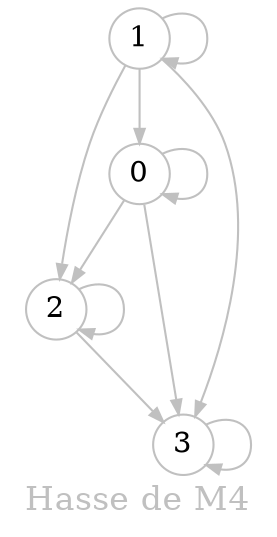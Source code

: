 digraph "Hasse de M4" {
	graph [bgcolor="#ffffff00" fontcolor=grey fontsize=16 label="Hasse de M4" overlap=false]
	node [color=grey fixedsize=true fontsize=14 shape=circle style=filled width=0.4]
	edge [arrowsize=0.7 color=grey fontcolor=grey fontsize=12]
	node [fillcolor="#ffffff"]
	0
	node [fillcolor="#ffffff"]
	1
	node [fillcolor="#ffffff"]
	2
	node [fillcolor="#ffffff"]
	3
	0 -> 0
	0 -> 2
	0 -> 3
	1 -> 0
	1 -> 1
	1 -> 2
	1 -> 3
	2 -> 2
	2 -> 3
	3 -> 3
}
